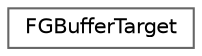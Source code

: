 digraph "Graphical Class Hierarchy"
{
 // INTERACTIVE_SVG=YES
 // LATEX_PDF_SIZE
  bgcolor="transparent";
  edge [fontname=Helvetica,fontsize=10,labelfontname=Helvetica,labelfontsize=10];
  node [fontname=Helvetica,fontsize=10,shape=box,height=0.2,width=0.4];
  rankdir="LR";
  Node0 [id="Node000000",label="FGBufferTarget",height=0.2,width=0.4,color="grey40", fillcolor="white", style="filled",URL="$da/d9b/structFGBufferTarget.html",tooltip=" "];
}
